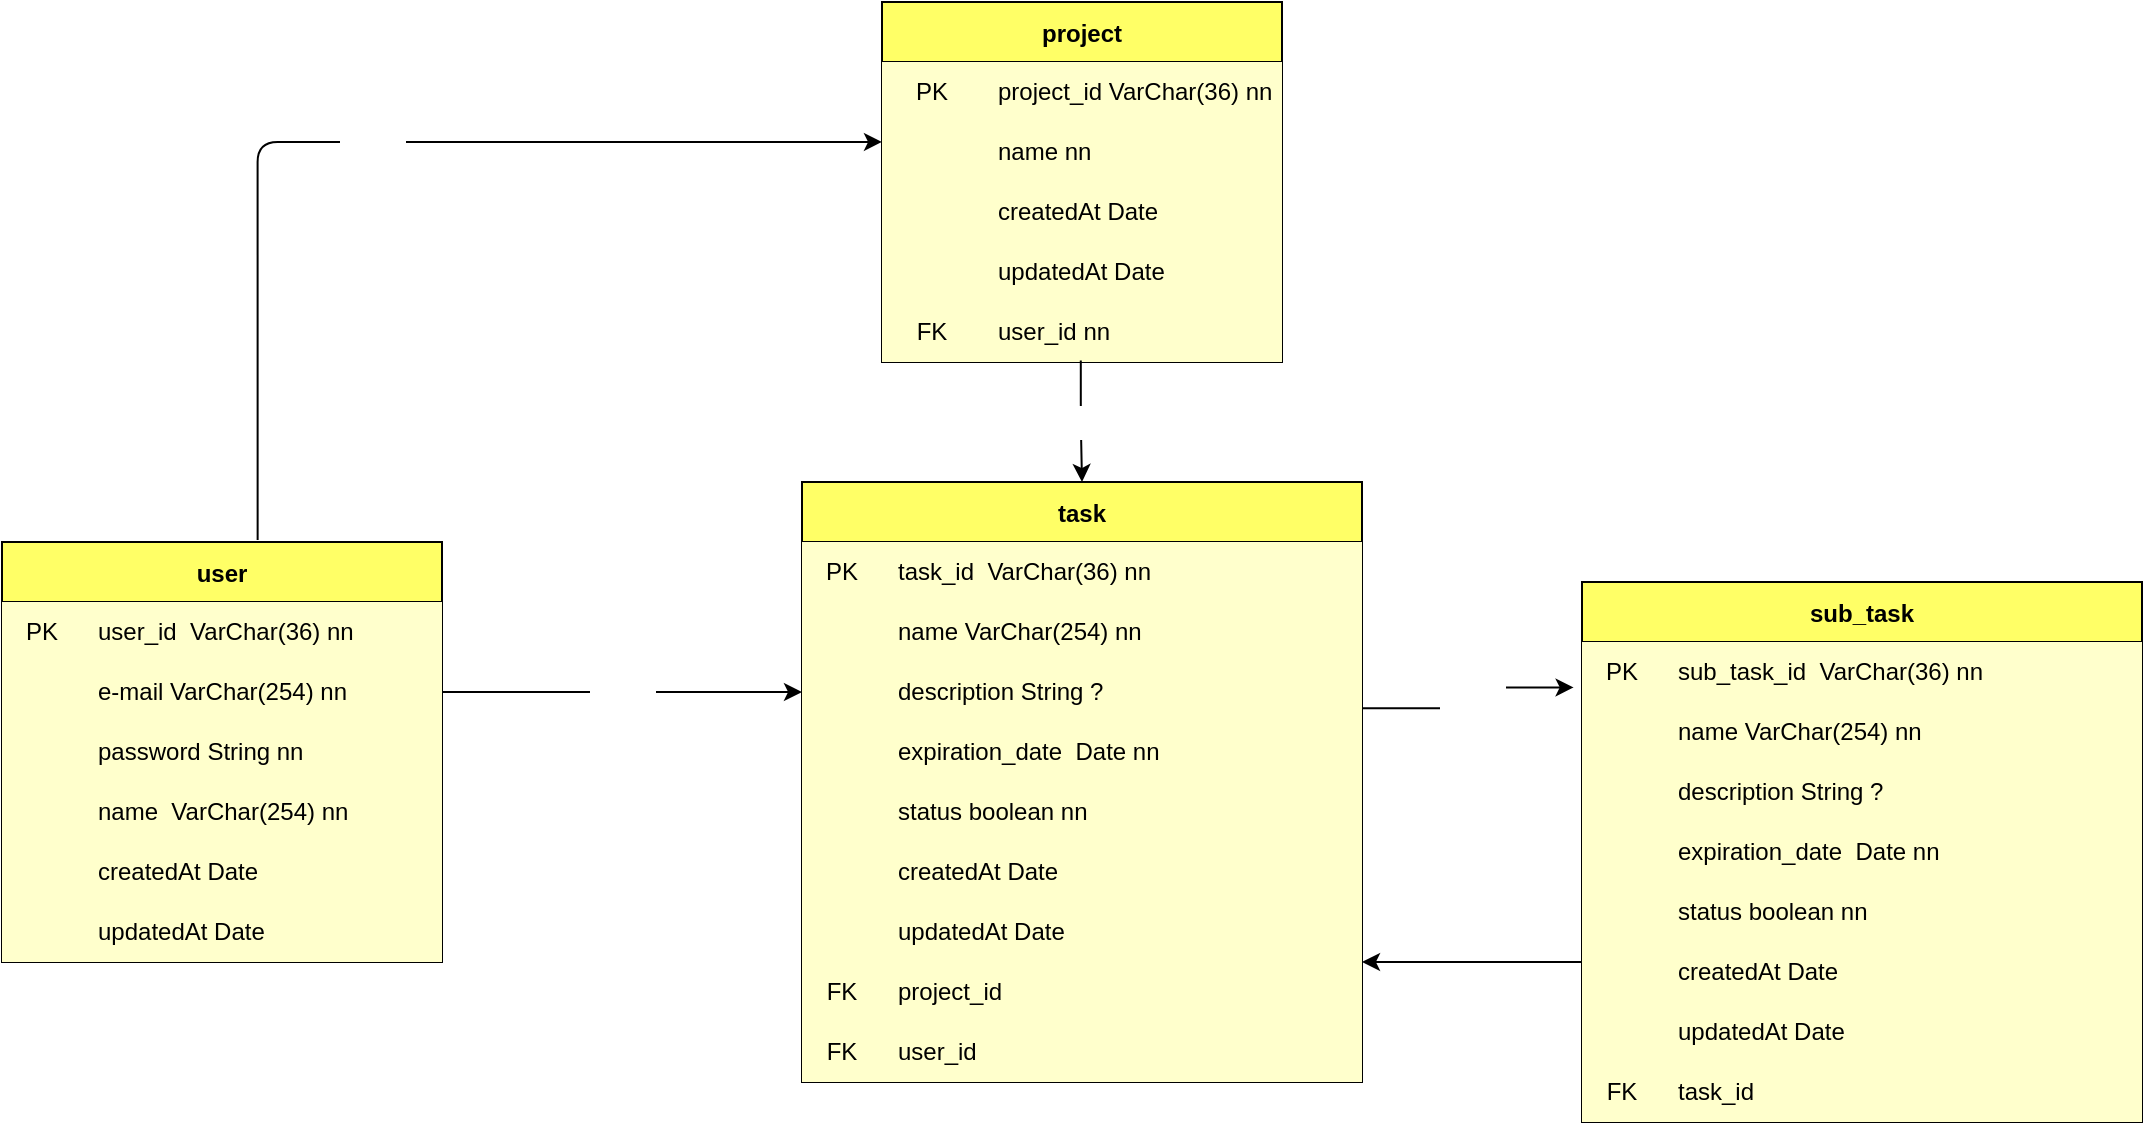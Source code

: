 <mxfile>
    <diagram id="Ksz-za2FM8zo5IFq9um-" name="Page-1">
        <mxGraphModel dx="1557" dy="1068" grid="1" gridSize="10" guides="1" tooltips="1" connect="1" arrows="1" fold="1" page="0" pageScale="1" pageWidth="850" pageHeight="1100" math="0" shadow="0">
            <root>
                <mxCell id="0"/>
                <mxCell id="1" parent="0"/>
                <mxCell id="56" value="user" style="shape=table;startSize=30;container=1;collapsible=0;childLayout=tableLayout;fixedRows=1;rowLines=0;fontStyle=1;fillStyle=auto;fontColor=#000;fillColor=#FFFF66;" vertex="1" parent="1">
                    <mxGeometry x="-80" y="260" width="220" height="210" as="geometry"/>
                </mxCell>
                <mxCell id="66" value="" style="shape=tableRow;horizontal=0;startSize=0;swimlaneHead=0;swimlaneBody=0;top=0;left=0;bottom=0;right=0;collapsible=0;dropTarget=0;fillColor=#FFFFCC;points=[[0,0.5],[1,0.5]];portConstraint=eastwest;fillStyle=auto;fontColor=#000;" vertex="1" parent="56">
                    <mxGeometry y="30" width="220" height="30" as="geometry"/>
                </mxCell>
                <mxCell id="67" value="PK" style="shape=partialRectangle;html=1;whiteSpace=wrap;connectable=0;fillColor=#FFFFCC;top=0;left=0;bottom=0;right=0;overflow=hidden;fillStyle=auto;fontColor=#000;" vertex="1" parent="66">
                    <mxGeometry width="40" height="30" as="geometry">
                        <mxRectangle width="40" height="30" as="alternateBounds"/>
                    </mxGeometry>
                </mxCell>
                <mxCell id="68" value="user_id&amp;nbsp; VarChar(36) nn" style="shape=partialRectangle;html=1;whiteSpace=wrap;connectable=0;fillColor=#FFFFCC;top=0;left=0;bottom=0;right=0;align=left;spacingLeft=6;overflow=hidden;fillStyle=auto;fontColor=#000;" vertex="1" parent="66">
                    <mxGeometry x="40" width="180" height="30" as="geometry">
                        <mxRectangle width="180" height="30" as="alternateBounds"/>
                    </mxGeometry>
                </mxCell>
                <mxCell id="57" value="" style="shape=tableRow;horizontal=0;startSize=0;swimlaneHead=0;swimlaneBody=0;top=0;left=0;bottom=0;right=0;collapsible=0;dropTarget=0;fillColor=#FFFFCC;points=[[0,0.5],[1,0.5]];portConstraint=eastwest;fillStyle=auto;fontColor=#000;" vertex="1" parent="56">
                    <mxGeometry y="60" width="220" height="30" as="geometry"/>
                </mxCell>
                <mxCell id="58" value="" style="shape=partialRectangle;html=1;whiteSpace=wrap;connectable=0;fillColor=#FFFFCC;top=0;left=0;bottom=0;right=0;overflow=hidden;pointerEvents=1;fillStyle=auto;fontColor=#000;" vertex="1" parent="57">
                    <mxGeometry width="40" height="30" as="geometry">
                        <mxRectangle width="40" height="30" as="alternateBounds"/>
                    </mxGeometry>
                </mxCell>
                <mxCell id="59" value="e-mail VarChar(254) nn" style="shape=partialRectangle;html=1;whiteSpace=wrap;connectable=0;fillColor=#FFFFCC;top=0;left=0;bottom=0;right=0;align=left;spacingLeft=6;overflow=hidden;fillStyle=auto;fontColor=#000;" vertex="1" parent="57">
                    <mxGeometry x="40" width="180" height="30" as="geometry">
                        <mxRectangle width="180" height="30" as="alternateBounds"/>
                    </mxGeometry>
                </mxCell>
                <mxCell id="60" value="" style="shape=tableRow;horizontal=0;startSize=0;swimlaneHead=0;swimlaneBody=0;top=0;left=0;bottom=0;right=0;collapsible=0;dropTarget=0;fillColor=#FFFFCC;points=[[0,0.5],[1,0.5]];portConstraint=eastwest;fillStyle=auto;fontColor=#000;" vertex="1" parent="56">
                    <mxGeometry y="90" width="220" height="30" as="geometry"/>
                </mxCell>
                <mxCell id="61" value="" style="shape=partialRectangle;html=1;whiteSpace=wrap;connectable=0;fillColor=#FFFFCC;top=0;left=0;bottom=0;right=0;overflow=hidden;fillStyle=auto;fontColor=#000;" vertex="1" parent="60">
                    <mxGeometry width="40" height="30" as="geometry">
                        <mxRectangle width="40" height="30" as="alternateBounds"/>
                    </mxGeometry>
                </mxCell>
                <mxCell id="62" value="password String nn" style="shape=partialRectangle;html=1;whiteSpace=wrap;connectable=0;fillColor=#FFFFCC;top=0;left=0;bottom=0;right=0;align=left;spacingLeft=6;overflow=hidden;fillStyle=auto;fontColor=#000;" vertex="1" parent="60">
                    <mxGeometry x="40" width="180" height="30" as="geometry">
                        <mxRectangle width="180" height="30" as="alternateBounds"/>
                    </mxGeometry>
                </mxCell>
                <mxCell id="63" value="" style="shape=tableRow;horizontal=0;startSize=0;swimlaneHead=0;swimlaneBody=0;top=0;left=0;bottom=0;right=0;collapsible=0;dropTarget=0;fillColor=#FFFFCC;points=[[0,0.5],[1,0.5]];portConstraint=eastwest;fillStyle=auto;fontColor=#000;" vertex="1" parent="56">
                    <mxGeometry y="120" width="220" height="30" as="geometry"/>
                </mxCell>
                <mxCell id="64" value="" style="shape=partialRectangle;html=1;whiteSpace=wrap;connectable=0;fillColor=#FFFFCC;top=0;left=0;bottom=0;right=0;overflow=hidden;fillStyle=auto;fontColor=#000;" vertex="1" parent="63">
                    <mxGeometry width="40" height="30" as="geometry">
                        <mxRectangle width="40" height="30" as="alternateBounds"/>
                    </mxGeometry>
                </mxCell>
                <mxCell id="65" value="name&amp;nbsp; VarChar(254) nn" style="shape=partialRectangle;html=1;whiteSpace=wrap;connectable=0;fillColor=#FFFFCC;top=0;left=0;bottom=0;right=0;align=left;spacingLeft=6;overflow=hidden;fillStyle=auto;fontColor=#000;" vertex="1" parent="63">
                    <mxGeometry x="40" width="180" height="30" as="geometry">
                        <mxRectangle width="180" height="30" as="alternateBounds"/>
                    </mxGeometry>
                </mxCell>
                <mxCell id="257" value="" style="shape=tableRow;horizontal=0;startSize=0;swimlaneHead=0;swimlaneBody=0;top=0;left=0;bottom=0;right=0;collapsible=0;dropTarget=0;fillColor=#FFFFCC;points=[[0,0.5],[1,0.5]];portConstraint=eastwest;fillStyle=auto;fontColor=#000;" vertex="1" parent="56">
                    <mxGeometry y="150" width="220" height="30" as="geometry"/>
                </mxCell>
                <mxCell id="258" value="" style="shape=partialRectangle;html=1;whiteSpace=wrap;connectable=0;fillColor=#FFFFCC;top=0;left=0;bottom=0;right=0;overflow=hidden;pointerEvents=1;fillStyle=auto;fontColor=#000;" vertex="1" parent="257">
                    <mxGeometry width="40" height="30" as="geometry">
                        <mxRectangle width="40" height="30" as="alternateBounds"/>
                    </mxGeometry>
                </mxCell>
                <mxCell id="259" value="createdAt Date" style="shape=partialRectangle;html=1;whiteSpace=wrap;connectable=0;fillColor=#FFFFCC;top=0;left=0;bottom=0;right=0;align=left;spacingLeft=6;overflow=hidden;fillStyle=auto;fontColor=#000;" vertex="1" parent="257">
                    <mxGeometry x="40" width="180" height="30" as="geometry">
                        <mxRectangle width="180" height="30" as="alternateBounds"/>
                    </mxGeometry>
                </mxCell>
                <mxCell id="260" value="" style="shape=tableRow;horizontal=0;startSize=0;swimlaneHead=0;swimlaneBody=0;top=0;left=0;bottom=0;right=0;collapsible=0;dropTarget=0;fillColor=#FFFFCC;points=[[0,0.5],[1,0.5]];portConstraint=eastwest;fillStyle=auto;fontColor=#000;" vertex="1" parent="56">
                    <mxGeometry y="180" width="220" height="30" as="geometry"/>
                </mxCell>
                <mxCell id="261" value="" style="shape=partialRectangle;html=1;whiteSpace=wrap;connectable=0;fillColor=#FFFFCC;top=0;left=0;bottom=0;right=0;overflow=hidden;pointerEvents=1;fillStyle=auto;fontColor=#000;" vertex="1" parent="260">
                    <mxGeometry width="40" height="30" as="geometry">
                        <mxRectangle width="40" height="30" as="alternateBounds"/>
                    </mxGeometry>
                </mxCell>
                <mxCell id="262" value="updatedAt Date" style="shape=partialRectangle;html=1;whiteSpace=wrap;connectable=0;fillColor=#FFFFCC;top=0;left=0;bottom=0;right=0;align=left;spacingLeft=6;overflow=hidden;fillStyle=auto;fontColor=#000;" vertex="1" parent="260">
                    <mxGeometry x="40" width="180" height="30" as="geometry">
                        <mxRectangle width="180" height="30" as="alternateBounds"/>
                    </mxGeometry>
                </mxCell>
                <mxCell id="70" value="project" style="shape=table;startSize=30;container=1;collapsible=0;childLayout=tableLayout;fixedRows=1;rowLines=0;fontStyle=1;fillStyle=auto;fontColor=#000;fillColor=#FFFF66;" vertex="1" parent="1">
                    <mxGeometry x="360" y="-10" width="200" height="180.0" as="geometry"/>
                </mxCell>
                <mxCell id="71" value="" style="shape=tableRow;horizontal=0;startSize=0;swimlaneHead=0;swimlaneBody=0;top=0;left=0;bottom=0;right=0;collapsible=0;dropTarget=0;fillColor=#FFFFCC;points=[[0,0.5],[1,0.5]];portConstraint=eastwest;fillStyle=auto;fontColor=#000;" vertex="1" parent="70">
                    <mxGeometry y="30" width="200" height="30" as="geometry"/>
                </mxCell>
                <mxCell id="72" value="PK" style="shape=partialRectangle;html=1;whiteSpace=wrap;connectable=0;fillColor=#FFFFCC;top=0;left=0;bottom=0;right=0;overflow=hidden;fillStyle=auto;fontColor=#000;" vertex="1" parent="71">
                    <mxGeometry width="50" height="30" as="geometry">
                        <mxRectangle width="50" height="30" as="alternateBounds"/>
                    </mxGeometry>
                </mxCell>
                <mxCell id="73" value="project_id VarChar(36) nn" style="shape=partialRectangle;html=1;whiteSpace=wrap;connectable=0;fillColor=#FFFFCC;top=0;left=0;bottom=0;right=0;align=left;spacingLeft=6;overflow=hidden;fillStyle=auto;fontColor=#000;" vertex="1" parent="71">
                    <mxGeometry x="50" width="150" height="30" as="geometry">
                        <mxRectangle width="150" height="30" as="alternateBounds"/>
                    </mxGeometry>
                </mxCell>
                <mxCell id="74" value="" style="shape=tableRow;horizontal=0;startSize=0;swimlaneHead=0;swimlaneBody=0;top=0;left=0;bottom=0;right=0;collapsible=0;dropTarget=0;fillColor=#FFFFCC;points=[[0,0.5],[1,0.5]];portConstraint=eastwest;fillStyle=auto;fontColor=#000;" vertex="1" parent="70">
                    <mxGeometry y="60" width="200" height="30" as="geometry"/>
                </mxCell>
                <mxCell id="75" value="" style="shape=partialRectangle;html=1;whiteSpace=wrap;connectable=0;fillColor=#FFFFCC;top=0;left=0;bottom=0;right=0;overflow=hidden;pointerEvents=1;fillStyle=auto;fontColor=#000;" vertex="1" parent="74">
                    <mxGeometry width="50" height="30" as="geometry">
                        <mxRectangle width="50" height="30" as="alternateBounds"/>
                    </mxGeometry>
                </mxCell>
                <mxCell id="76" value="name nn" style="shape=partialRectangle;html=1;whiteSpace=wrap;connectable=0;fillColor=#FFFFCC;top=0;left=0;bottom=0;right=0;align=left;spacingLeft=6;overflow=hidden;fillStyle=auto;fontColor=#000;" vertex="1" parent="74">
                    <mxGeometry x="50" width="150" height="30" as="geometry">
                        <mxRectangle width="150" height="30" as="alternateBounds"/>
                    </mxGeometry>
                </mxCell>
                <mxCell id="184" value="" style="shape=tableRow;horizontal=0;startSize=0;swimlaneHead=0;swimlaneBody=0;top=0;left=0;bottom=0;right=0;collapsible=0;dropTarget=0;fillColor=#FFFFCC;points=[[0,0.5],[1,0.5]];portConstraint=eastwest;fillStyle=auto;fontColor=#000;" vertex="1" parent="70">
                    <mxGeometry y="90" width="200" height="30" as="geometry"/>
                </mxCell>
                <mxCell id="185" value="" style="shape=partialRectangle;html=1;whiteSpace=wrap;connectable=0;fillColor=#FFFFCC;top=0;left=0;bottom=0;right=0;overflow=hidden;pointerEvents=1;fillStyle=auto;fontColor=#000;" vertex="1" parent="184">
                    <mxGeometry width="50" height="30" as="geometry">
                        <mxRectangle width="50" height="30" as="alternateBounds"/>
                    </mxGeometry>
                </mxCell>
                <mxCell id="186" value="createdAt Date" style="shape=partialRectangle;html=1;whiteSpace=wrap;connectable=0;fillColor=#FFFFCC;top=0;left=0;bottom=0;right=0;align=left;spacingLeft=6;overflow=hidden;fillStyle=auto;fontColor=#000;" vertex="1" parent="184">
                    <mxGeometry x="50" width="150" height="30" as="geometry">
                        <mxRectangle width="150" height="30" as="alternateBounds"/>
                    </mxGeometry>
                </mxCell>
                <mxCell id="187" value="" style="shape=tableRow;horizontal=0;startSize=0;swimlaneHead=0;swimlaneBody=0;top=0;left=0;bottom=0;right=0;collapsible=0;dropTarget=0;fillColor=#FFFFCC;points=[[0,0.5],[1,0.5]];portConstraint=eastwest;fillStyle=auto;fontColor=#000;" vertex="1" parent="70">
                    <mxGeometry y="120" width="200" height="30" as="geometry"/>
                </mxCell>
                <mxCell id="188" value="" style="shape=partialRectangle;html=1;whiteSpace=wrap;connectable=0;fillColor=#FFFFCC;top=0;left=0;bottom=0;right=0;overflow=hidden;pointerEvents=1;fillStyle=auto;fontColor=#000;" vertex="1" parent="187">
                    <mxGeometry width="50" height="30" as="geometry">
                        <mxRectangle width="50" height="30" as="alternateBounds"/>
                    </mxGeometry>
                </mxCell>
                <mxCell id="189" value="updatedAt Date" style="shape=partialRectangle;html=1;whiteSpace=wrap;connectable=0;fillColor=#FFFFCC;top=0;left=0;bottom=0;right=0;align=left;spacingLeft=6;overflow=hidden;fillStyle=auto;fontColor=#000;" vertex="1" parent="187">
                    <mxGeometry x="50" width="150" height="30" as="geometry">
                        <mxRectangle width="150" height="30" as="alternateBounds"/>
                    </mxGeometry>
                </mxCell>
                <mxCell id="77" value="" style="shape=tableRow;horizontal=0;startSize=0;swimlaneHead=0;swimlaneBody=0;top=0;left=0;bottom=0;right=0;collapsible=0;dropTarget=0;fillColor=#FFFFCC;points=[[0,0.5],[1,0.5]];portConstraint=eastwest;fillStyle=auto;fontColor=#000;" vertex="1" parent="70">
                    <mxGeometry y="150" width="200" height="30" as="geometry"/>
                </mxCell>
                <mxCell id="78" value="FK" style="shape=partialRectangle;html=1;whiteSpace=wrap;connectable=0;fillColor=#FFFFCC;top=0;left=0;bottom=0;right=0;overflow=hidden;fillStyle=auto;fontColor=#000;" vertex="1" parent="77">
                    <mxGeometry width="50" height="30" as="geometry">
                        <mxRectangle width="50" height="30" as="alternateBounds"/>
                    </mxGeometry>
                </mxCell>
                <mxCell id="79" value="user_id nn" style="shape=partialRectangle;html=1;whiteSpace=wrap;connectable=0;fillColor=#FFFFCC;top=0;left=0;bottom=0;right=0;align=left;spacingLeft=6;overflow=hidden;fillStyle=auto;fontColor=#000;" vertex="1" parent="77">
                    <mxGeometry x="50" width="150" height="30" as="geometry">
                        <mxRectangle width="150" height="30" as="alternateBounds"/>
                    </mxGeometry>
                </mxCell>
                <mxCell id="83" value="task" style="shape=table;startSize=30;container=1;collapsible=0;childLayout=tableLayout;fixedRows=1;rowLines=0;fontStyle=1;fillStyle=auto;fontColor=#000;fillColor=#FFFF66;" vertex="1" parent="1">
                    <mxGeometry x="320" y="230" width="280.0" height="300" as="geometry"/>
                </mxCell>
                <mxCell id="84" value="" style="shape=tableRow;horizontal=0;startSize=0;swimlaneHead=0;swimlaneBody=0;top=0;left=0;bottom=0;right=0;collapsible=0;dropTarget=0;fillColor=#FFFFCC;points=[[0,0.5],[1,0.5]];portConstraint=eastwest;fillStyle=auto;fontColor=#000;" vertex="1" parent="83">
                    <mxGeometry y="30" width="280.0" height="30" as="geometry"/>
                </mxCell>
                <mxCell id="85" value="PK" style="shape=partialRectangle;html=1;whiteSpace=wrap;connectable=0;fillColor=#FFFFCC;top=0;left=0;bottom=0;right=0;overflow=hidden;fillStyle=auto;fontColor=#000;" vertex="1" parent="84">
                    <mxGeometry width="40" height="30" as="geometry">
                        <mxRectangle width="40" height="30" as="alternateBounds"/>
                    </mxGeometry>
                </mxCell>
                <mxCell id="86" value="task_id&amp;nbsp; VarChar(36) nn" style="shape=partialRectangle;html=1;whiteSpace=wrap;connectable=0;fillColor=#FFFFCC;top=0;left=0;bottom=0;right=0;align=left;spacingLeft=6;overflow=hidden;fillStyle=auto;fontColor=#000;" vertex="1" parent="84">
                    <mxGeometry x="40" width="240" height="30" as="geometry">
                        <mxRectangle width="240" height="30" as="alternateBounds"/>
                    </mxGeometry>
                </mxCell>
                <mxCell id="87" value="" style="shape=tableRow;horizontal=0;startSize=0;swimlaneHead=0;swimlaneBody=0;top=0;left=0;bottom=0;right=0;collapsible=0;dropTarget=0;fillColor=#FFFFCC;points=[[0,0.5],[1,0.5]];portConstraint=eastwest;fillStyle=auto;fontColor=#000;" vertex="1" parent="83">
                    <mxGeometry y="60" width="280.0" height="30" as="geometry"/>
                </mxCell>
                <mxCell id="88" value="" style="shape=partialRectangle;html=1;whiteSpace=wrap;connectable=0;fillColor=#FFFFCC;top=0;left=0;bottom=0;right=0;overflow=hidden;pointerEvents=1;fillStyle=auto;fontColor=#000;" vertex="1" parent="87">
                    <mxGeometry width="40" height="30" as="geometry">
                        <mxRectangle width="40" height="30" as="alternateBounds"/>
                    </mxGeometry>
                </mxCell>
                <mxCell id="89" value="name VarChar(254) nn" style="shape=partialRectangle;html=1;whiteSpace=wrap;connectable=0;fillColor=#FFFFCC;top=0;left=0;bottom=0;right=0;align=left;spacingLeft=6;overflow=hidden;fillStyle=auto;fontColor=#000;" vertex="1" parent="87">
                    <mxGeometry x="40" width="240" height="30" as="geometry">
                        <mxRectangle width="240" height="30" as="alternateBounds"/>
                    </mxGeometry>
                </mxCell>
                <mxCell id="90" value="" style="shape=tableRow;horizontal=0;startSize=0;swimlaneHead=0;swimlaneBody=0;top=0;left=0;bottom=0;right=0;collapsible=0;dropTarget=0;fillColor=#FFFFCC;points=[[0,0.5],[1,0.5]];portConstraint=eastwest;fillStyle=auto;fontColor=#000;" vertex="1" parent="83">
                    <mxGeometry y="90" width="280.0" height="30" as="geometry"/>
                </mxCell>
                <mxCell id="91" value="" style="shape=partialRectangle;html=1;whiteSpace=wrap;connectable=0;fillColor=#FFFFCC;top=0;left=0;bottom=0;right=0;overflow=hidden;fillStyle=auto;fontColor=#000;" vertex="1" parent="90">
                    <mxGeometry width="40" height="30" as="geometry">
                        <mxRectangle width="40" height="30" as="alternateBounds"/>
                    </mxGeometry>
                </mxCell>
                <mxCell id="92" value="description String ?" style="shape=partialRectangle;html=1;whiteSpace=wrap;connectable=0;fillColor=#FFFFCC;top=0;left=0;bottom=0;right=0;align=left;spacingLeft=6;overflow=hidden;fillStyle=auto;fontColor=#000;" vertex="1" parent="90">
                    <mxGeometry x="40" width="240" height="30" as="geometry">
                        <mxRectangle width="240" height="30" as="alternateBounds"/>
                    </mxGeometry>
                </mxCell>
                <mxCell id="93" value="" style="shape=tableRow;horizontal=0;startSize=0;swimlaneHead=0;swimlaneBody=0;top=0;left=0;bottom=0;right=0;collapsible=0;dropTarget=0;fillColor=#FFFFCC;points=[[0,0.5],[1,0.5]];portConstraint=eastwest;fillStyle=auto;fontColor=#000;" vertex="1" parent="83">
                    <mxGeometry y="120" width="280.0" height="30" as="geometry"/>
                </mxCell>
                <mxCell id="94" value="" style="shape=partialRectangle;html=1;whiteSpace=wrap;connectable=0;fillColor=#FFFFCC;top=0;left=0;bottom=0;right=0;overflow=hidden;fillStyle=auto;fontColor=#000;" vertex="1" parent="93">
                    <mxGeometry width="40" height="30" as="geometry">
                        <mxRectangle width="40" height="30" as="alternateBounds"/>
                    </mxGeometry>
                </mxCell>
                <mxCell id="95" value="expiration_date&amp;nbsp; Date nn" style="shape=partialRectangle;html=1;whiteSpace=wrap;connectable=0;fillColor=#FFFFCC;top=0;left=0;bottom=0;right=0;align=left;spacingLeft=6;overflow=hidden;fillStyle=auto;fontColor=#000;" vertex="1" parent="93">
                    <mxGeometry x="40" width="240" height="30" as="geometry">
                        <mxRectangle width="240" height="30" as="alternateBounds"/>
                    </mxGeometry>
                </mxCell>
                <mxCell id="96" value="" style="shape=tableRow;horizontal=0;startSize=0;swimlaneHead=0;swimlaneBody=0;top=0;left=0;bottom=0;right=0;collapsible=0;dropTarget=0;fillColor=#FFFFCC;points=[[0,0.5],[1,0.5]];portConstraint=eastwest;fillStyle=auto;fontColor=#000;" vertex="1" parent="83">
                    <mxGeometry y="150" width="280.0" height="30" as="geometry"/>
                </mxCell>
                <mxCell id="97" value="" style="shape=partialRectangle;html=1;whiteSpace=wrap;connectable=0;fillColor=#FFFFCC;top=0;left=0;bottom=0;right=0;overflow=hidden;fillStyle=auto;fontColor=#000;" vertex="1" parent="96">
                    <mxGeometry width="40" height="30" as="geometry">
                        <mxRectangle width="40" height="30" as="alternateBounds"/>
                    </mxGeometry>
                </mxCell>
                <mxCell id="98" value="status boolean nn" style="shape=partialRectangle;html=1;whiteSpace=wrap;connectable=0;fillColor=#FFFFCC;top=0;left=0;bottom=0;right=0;align=left;spacingLeft=6;overflow=hidden;fillStyle=auto;fontColor=#000;" vertex="1" parent="96">
                    <mxGeometry x="40" width="240" height="30" as="geometry">
                        <mxRectangle width="240" height="30" as="alternateBounds"/>
                    </mxGeometry>
                </mxCell>
                <mxCell id="225" value="" style="shape=tableRow;horizontal=0;startSize=0;swimlaneHead=0;swimlaneBody=0;top=0;left=0;bottom=0;right=0;collapsible=0;dropTarget=0;fillColor=#FFFFCC;points=[[0,0.5],[1,0.5]];portConstraint=eastwest;fillStyle=auto;fontColor=#000;" vertex="1" parent="83">
                    <mxGeometry y="180" width="280.0" height="30" as="geometry"/>
                </mxCell>
                <mxCell id="226" value="" style="shape=partialRectangle;html=1;whiteSpace=wrap;connectable=0;fillColor=#FFFFCC;top=0;left=0;bottom=0;right=0;overflow=hidden;fillStyle=auto;fontColor=#000;" vertex="1" parent="225">
                    <mxGeometry width="40" height="30" as="geometry">
                        <mxRectangle width="40" height="30" as="alternateBounds"/>
                    </mxGeometry>
                </mxCell>
                <mxCell id="227" value="createdAt Date" style="shape=partialRectangle;html=1;whiteSpace=wrap;connectable=0;fillColor=#FFFFCC;top=0;left=0;bottom=0;right=0;align=left;spacingLeft=6;overflow=hidden;fillStyle=auto;fontColor=#000;" vertex="1" parent="225">
                    <mxGeometry x="40" width="240" height="30" as="geometry">
                        <mxRectangle width="240" height="30" as="alternateBounds"/>
                    </mxGeometry>
                </mxCell>
                <mxCell id="254" value="" style="shape=tableRow;horizontal=0;startSize=0;swimlaneHead=0;swimlaneBody=0;top=0;left=0;bottom=0;right=0;collapsible=0;dropTarget=0;fillColor=#FFFFCC;points=[[0,0.5],[1,0.5]];portConstraint=eastwest;fillStyle=auto;fontColor=#000;" vertex="1" parent="83">
                    <mxGeometry y="210" width="280.0" height="30" as="geometry"/>
                </mxCell>
                <mxCell id="255" value="" style="shape=partialRectangle;html=1;whiteSpace=wrap;connectable=0;fillColor=#FFFFCC;top=0;left=0;bottom=0;right=0;overflow=hidden;fillStyle=auto;fontColor=#000;" vertex="1" parent="254">
                    <mxGeometry width="40" height="30" as="geometry">
                        <mxRectangle width="40" height="30" as="alternateBounds"/>
                    </mxGeometry>
                </mxCell>
                <mxCell id="256" value="updatedAt Date" style="shape=partialRectangle;html=1;whiteSpace=wrap;connectable=0;fillColor=#FFFFCC;top=0;left=0;bottom=0;right=0;align=left;spacingLeft=6;overflow=hidden;fillStyle=auto;fontColor=#000;" vertex="1" parent="254">
                    <mxGeometry x="40" width="240" height="30" as="geometry">
                        <mxRectangle width="240" height="30" as="alternateBounds"/>
                    </mxGeometry>
                </mxCell>
                <mxCell id="115" value="" style="shape=tableRow;horizontal=0;startSize=0;swimlaneHead=0;swimlaneBody=0;top=0;left=0;bottom=0;right=0;collapsible=0;dropTarget=0;fillColor=#FFFFCC;points=[[0,0.5],[1,0.5]];portConstraint=eastwest;fillStyle=auto;fontColor=#000;" vertex="1" parent="83">
                    <mxGeometry y="240" width="280.0" height="30" as="geometry"/>
                </mxCell>
                <mxCell id="116" value="FK" style="shape=partialRectangle;html=1;whiteSpace=wrap;connectable=0;fillColor=#FFFFCC;top=0;left=0;bottom=0;right=0;overflow=hidden;fillStyle=auto;fontColor=#000;" vertex="1" parent="115">
                    <mxGeometry width="40" height="30" as="geometry">
                        <mxRectangle width="40" height="30" as="alternateBounds"/>
                    </mxGeometry>
                </mxCell>
                <mxCell id="117" value="project_id" style="shape=partialRectangle;html=1;whiteSpace=wrap;connectable=0;fillColor=#FFFFCC;top=0;left=0;bottom=0;right=0;align=left;spacingLeft=6;overflow=hidden;fillStyle=auto;fontColor=#000;" vertex="1" parent="115">
                    <mxGeometry x="40" width="240" height="30" as="geometry">
                        <mxRectangle width="240" height="30" as="alternateBounds"/>
                    </mxGeometry>
                </mxCell>
                <mxCell id="180" value="" style="whiteSpace=wrap;html=1;fillColor=#FFFF66;fontColor=#000;startSize=30;fontStyle=1;fillStyle=auto;" vertex="1" parent="115">
                    <mxGeometry x="280" width="NaN" height="30" as="geometry">
                        <mxRectangle width="NaN" height="30" as="alternateBounds"/>
                    </mxGeometry>
                </mxCell>
                <mxCell id="159" value="" style="shape=tableRow;horizontal=0;startSize=0;swimlaneHead=0;swimlaneBody=0;top=0;left=0;bottom=0;right=0;collapsible=0;dropTarget=0;fillColor=#FFFFCC;points=[[0,0.5],[1,0.5]];portConstraint=eastwest;fillStyle=auto;fontColor=#000;" vertex="1" parent="83">
                    <mxGeometry y="270" width="280.0" height="30" as="geometry"/>
                </mxCell>
                <mxCell id="160" value="FK" style="shape=partialRectangle;html=1;whiteSpace=wrap;connectable=0;fillColor=#FFFFCC;top=0;left=0;bottom=0;right=0;overflow=hidden;fillStyle=auto;fontColor=#000;" vertex="1" parent="159">
                    <mxGeometry width="40" height="30" as="geometry">
                        <mxRectangle width="40" height="30" as="alternateBounds"/>
                    </mxGeometry>
                </mxCell>
                <mxCell id="161" value="user_id" style="shape=partialRectangle;html=1;whiteSpace=wrap;connectable=0;fillColor=#FFFFCC;top=0;left=0;bottom=0;right=0;align=left;spacingLeft=6;overflow=hidden;fillStyle=auto;fontColor=#000;" vertex="1" parent="159">
                    <mxGeometry x="40" width="240" height="30" as="geometry">
                        <mxRectangle width="240" height="30" as="alternateBounds"/>
                    </mxGeometry>
                </mxCell>
                <mxCell id="181" value="" style="edgeStyle=orthogonalEdgeStyle;html=1;fontSize=14;fontColor=#FFFFFF;" edge="1" parent="1" source="118" target="180">
                    <mxGeometry relative="1" as="geometry"/>
                </mxCell>
                <mxCell id="118" value="sub_task" style="shape=table;startSize=30;container=1;collapsible=0;childLayout=tableLayout;fixedRows=1;rowLines=0;fontStyle=1;fillStyle=auto;fontColor=#000;fillColor=#FFFF66;" vertex="1" parent="1">
                    <mxGeometry x="710" y="280" width="280.0" height="270" as="geometry"/>
                </mxCell>
                <mxCell id="119" value="" style="shape=tableRow;horizontal=0;startSize=0;swimlaneHead=0;swimlaneBody=0;top=0;left=0;bottom=0;right=0;collapsible=0;dropTarget=0;fillColor=#FFFFCC;points=[[0,0.5],[1,0.5]];portConstraint=eastwest;fillStyle=auto;fontColor=#000;" vertex="1" parent="118">
                    <mxGeometry y="30" width="280.0" height="30" as="geometry"/>
                </mxCell>
                <mxCell id="120" value="PK" style="shape=partialRectangle;html=1;whiteSpace=wrap;connectable=0;fillColor=#FFFFCC;top=0;left=0;bottom=0;right=0;overflow=hidden;fillStyle=auto;fontColor=#000;" vertex="1" parent="119">
                    <mxGeometry width="40" height="30" as="geometry">
                        <mxRectangle width="40" height="30" as="alternateBounds"/>
                    </mxGeometry>
                </mxCell>
                <mxCell id="121" value="sub_task_id&amp;nbsp; VarChar(36) nn" style="shape=partialRectangle;html=1;whiteSpace=wrap;connectable=0;fillColor=#FFFFCC;top=0;left=0;bottom=0;right=0;align=left;spacingLeft=6;overflow=hidden;fillStyle=auto;fontColor=#000;" vertex="1" parent="119">
                    <mxGeometry x="40" width="240" height="30" as="geometry">
                        <mxRectangle width="240" height="30" as="alternateBounds"/>
                    </mxGeometry>
                </mxCell>
                <mxCell id="122" value="" style="shape=tableRow;horizontal=0;startSize=0;swimlaneHead=0;swimlaneBody=0;top=0;left=0;bottom=0;right=0;collapsible=0;dropTarget=0;fillColor=#FFFFCC;points=[[0,0.5],[1,0.5]];portConstraint=eastwest;fillStyle=auto;fontColor=#000;" vertex="1" parent="118">
                    <mxGeometry y="60" width="280.0" height="30" as="geometry"/>
                </mxCell>
                <mxCell id="123" value="" style="shape=partialRectangle;html=1;whiteSpace=wrap;connectable=0;fillColor=#FFFFCC;top=0;left=0;bottom=0;right=0;overflow=hidden;pointerEvents=1;fillStyle=auto;fontColor=#000;" vertex="1" parent="122">
                    <mxGeometry width="40" height="30" as="geometry">
                        <mxRectangle width="40" height="30" as="alternateBounds"/>
                    </mxGeometry>
                </mxCell>
                <mxCell id="124" value="name VarChar(254) nn" style="shape=partialRectangle;html=1;whiteSpace=wrap;connectable=0;fillColor=#FFFFCC;top=0;left=0;bottom=0;right=0;align=left;spacingLeft=6;overflow=hidden;fillStyle=auto;fontColor=#000;" vertex="1" parent="122">
                    <mxGeometry x="40" width="240" height="30" as="geometry">
                        <mxRectangle width="240" height="30" as="alternateBounds"/>
                    </mxGeometry>
                </mxCell>
                <mxCell id="125" value="" style="shape=tableRow;horizontal=0;startSize=0;swimlaneHead=0;swimlaneBody=0;top=0;left=0;bottom=0;right=0;collapsible=0;dropTarget=0;fillColor=#FFFFCC;points=[[0,0.5],[1,0.5]];portConstraint=eastwest;fillStyle=auto;fontColor=#000;" vertex="1" parent="118">
                    <mxGeometry y="90" width="280.0" height="30" as="geometry"/>
                </mxCell>
                <mxCell id="126" value="" style="shape=partialRectangle;html=1;whiteSpace=wrap;connectable=0;fillColor=#FFFFCC;top=0;left=0;bottom=0;right=0;overflow=hidden;fillStyle=auto;fontColor=#000;" vertex="1" parent="125">
                    <mxGeometry width="40" height="30" as="geometry">
                        <mxRectangle width="40" height="30" as="alternateBounds"/>
                    </mxGeometry>
                </mxCell>
                <mxCell id="127" value="description String ?" style="shape=partialRectangle;html=1;whiteSpace=wrap;connectable=0;fillColor=#FFFFCC;top=0;left=0;bottom=0;right=0;align=left;spacingLeft=6;overflow=hidden;fillStyle=auto;fontColor=#000;" vertex="1" parent="125">
                    <mxGeometry x="40" width="240" height="30" as="geometry">
                        <mxRectangle width="240" height="30" as="alternateBounds"/>
                    </mxGeometry>
                </mxCell>
                <mxCell id="128" value="" style="shape=tableRow;horizontal=0;startSize=0;swimlaneHead=0;swimlaneBody=0;top=0;left=0;bottom=0;right=0;collapsible=0;dropTarget=0;fillColor=#FFFFCC;points=[[0,0.5],[1,0.5]];portConstraint=eastwest;fillStyle=auto;fontColor=#000;" vertex="1" parent="118">
                    <mxGeometry y="120" width="280.0" height="30" as="geometry"/>
                </mxCell>
                <mxCell id="129" value="" style="shape=partialRectangle;html=1;whiteSpace=wrap;connectable=0;fillColor=#FFFFCC;top=0;left=0;bottom=0;right=0;overflow=hidden;fillStyle=auto;fontColor=#000;" vertex="1" parent="128">
                    <mxGeometry width="40" height="30" as="geometry">
                        <mxRectangle width="40" height="30" as="alternateBounds"/>
                    </mxGeometry>
                </mxCell>
                <mxCell id="130" value="expiration_date&amp;nbsp; Date nn" style="shape=partialRectangle;html=1;whiteSpace=wrap;connectable=0;fillColor=#FFFFCC;top=0;left=0;bottom=0;right=0;align=left;spacingLeft=6;overflow=hidden;fillStyle=auto;fontColor=#000;" vertex="1" parent="128">
                    <mxGeometry x="40" width="240" height="30" as="geometry">
                        <mxRectangle width="240" height="30" as="alternateBounds"/>
                    </mxGeometry>
                </mxCell>
                <mxCell id="131" value="" style="shape=tableRow;horizontal=0;startSize=0;swimlaneHead=0;swimlaneBody=0;top=0;left=0;bottom=0;right=0;collapsible=0;dropTarget=0;fillColor=#FFFFCC;points=[[0,0.5],[1,0.5]];portConstraint=eastwest;fillStyle=auto;fontColor=#000;" vertex="1" parent="118">
                    <mxGeometry y="150" width="280.0" height="30" as="geometry"/>
                </mxCell>
                <mxCell id="132" value="" style="shape=partialRectangle;html=1;whiteSpace=wrap;connectable=0;fillColor=#FFFFCC;top=0;left=0;bottom=0;right=0;overflow=hidden;fillStyle=auto;fontColor=#000;" vertex="1" parent="131">
                    <mxGeometry width="40" height="30" as="geometry">
                        <mxRectangle width="40" height="30" as="alternateBounds"/>
                    </mxGeometry>
                </mxCell>
                <mxCell id="133" value="status boolean nn" style="shape=partialRectangle;html=1;whiteSpace=wrap;connectable=0;fillColor=#FFFFCC;top=0;left=0;bottom=0;right=0;align=left;spacingLeft=6;overflow=hidden;fillStyle=auto;fontColor=#000;" vertex="1" parent="131">
                    <mxGeometry x="40" width="240" height="30" as="geometry">
                        <mxRectangle width="240" height="30" as="alternateBounds"/>
                    </mxGeometry>
                </mxCell>
                <mxCell id="263" value="" style="shape=tableRow;horizontal=0;startSize=0;swimlaneHead=0;swimlaneBody=0;top=0;left=0;bottom=0;right=0;collapsible=0;dropTarget=0;fillColor=#FFFFCC;points=[[0,0.5],[1,0.5]];portConstraint=eastwest;fillStyle=auto;fontColor=#000;" vertex="1" parent="118">
                    <mxGeometry y="180" width="280.0" height="30" as="geometry"/>
                </mxCell>
                <mxCell id="264" value="" style="shape=partialRectangle;html=1;whiteSpace=wrap;connectable=0;fillColor=#FFFFCC;top=0;left=0;bottom=0;right=0;overflow=hidden;pointerEvents=1;fillStyle=auto;fontColor=#000;" vertex="1" parent="263">
                    <mxGeometry width="40" height="30" as="geometry">
                        <mxRectangle width="40" height="30" as="alternateBounds"/>
                    </mxGeometry>
                </mxCell>
                <mxCell id="265" value="createdAt Date" style="shape=partialRectangle;html=1;whiteSpace=wrap;connectable=0;fillColor=#FFFFCC;top=0;left=0;bottom=0;right=0;align=left;spacingLeft=6;overflow=hidden;fillStyle=auto;fontColor=#000;" vertex="1" parent="263">
                    <mxGeometry x="40" width="240" height="30" as="geometry">
                        <mxRectangle width="240" height="30" as="alternateBounds"/>
                    </mxGeometry>
                </mxCell>
                <mxCell id="266" value="" style="shape=tableRow;horizontal=0;startSize=0;swimlaneHead=0;swimlaneBody=0;top=0;left=0;bottom=0;right=0;collapsible=0;dropTarget=0;fillColor=#FFFFCC;points=[[0,0.5],[1,0.5]];portConstraint=eastwest;fillStyle=auto;fontColor=#000;" vertex="1" parent="118">
                    <mxGeometry y="210" width="280.0" height="30" as="geometry"/>
                </mxCell>
                <mxCell id="267" value="" style="shape=partialRectangle;html=1;whiteSpace=wrap;connectable=0;fillColor=#FFFFCC;top=0;left=0;bottom=0;right=0;overflow=hidden;pointerEvents=1;fillStyle=auto;fontColor=#000;" vertex="1" parent="266">
                    <mxGeometry width="40" height="30" as="geometry">
                        <mxRectangle width="40" height="30" as="alternateBounds"/>
                    </mxGeometry>
                </mxCell>
                <mxCell id="268" value="updatedAt Date" style="shape=partialRectangle;html=1;whiteSpace=wrap;connectable=0;fillColor=#FFFFCC;top=0;left=0;bottom=0;right=0;align=left;spacingLeft=6;overflow=hidden;fillStyle=auto;fontColor=#000;" vertex="1" parent="266">
                    <mxGeometry x="40" width="240" height="30" as="geometry">
                        <mxRectangle width="240" height="30" as="alternateBounds"/>
                    </mxGeometry>
                </mxCell>
                <mxCell id="134" value="" style="shape=tableRow;horizontal=0;startSize=0;swimlaneHead=0;swimlaneBody=0;top=0;left=0;bottom=0;right=0;collapsible=0;dropTarget=0;fillColor=#FFFFCC;points=[[0,0.5],[1,0.5]];portConstraint=eastwest;fillStyle=auto;fontColor=#000;" vertex="1" parent="118">
                    <mxGeometry y="240" width="280.0" height="30" as="geometry"/>
                </mxCell>
                <mxCell id="135" value="FK" style="shape=partialRectangle;html=1;whiteSpace=wrap;connectable=0;fillColor=#FFFFCC;top=0;left=0;bottom=0;right=0;overflow=hidden;fillStyle=auto;fontColor=#000;" vertex="1" parent="134">
                    <mxGeometry width="40" height="30" as="geometry">
                        <mxRectangle width="40" height="30" as="alternateBounds"/>
                    </mxGeometry>
                </mxCell>
                <mxCell id="136" value="task_id" style="shape=partialRectangle;html=1;whiteSpace=wrap;connectable=0;fillColor=#FFFFCC;top=0;left=0;bottom=0;right=0;align=left;spacingLeft=6;overflow=hidden;fillStyle=auto;fontColor=#000;" vertex="1" parent="134">
                    <mxGeometry x="40" width="240" height="30" as="geometry">
                        <mxRectangle width="240" height="30" as="alternateBounds"/>
                    </mxGeometry>
                </mxCell>
                <mxCell id="137" value="" style="endArrow=classic;html=1;fontColor=#FFFFFF;exitX=1;exitY=0.5;exitDx=0;exitDy=0;edgeStyle=orthogonalEdgeStyle;" edge="1" parent="1" source="57" target="90">
                    <mxGeometry relative="1" as="geometry">
                        <mxPoint x="140" y="350" as="sourcePoint"/>
                        <mxPoint x="280.0" y="360" as="targetPoint"/>
                    </mxGeometry>
                </mxCell>
                <mxCell id="138" value="(1:M)" style="edgeLabel;resizable=0;html=1;align=center;verticalAlign=middle;fillStyle=auto;fontColor=#FFFFFF;fillColor=#FFFFCC;fontSize=14;" connectable="0" vertex="1" parent="137">
                    <mxGeometry relative="1" as="geometry"/>
                </mxCell>
                <mxCell id="171" value="" style="endArrow=classic;html=1;fontColor=#FFFFFF;exitX=0.581;exitY=-0.005;exitDx=0;exitDy=0;edgeStyle=orthogonalEdgeStyle;exitPerimeter=0;entryX=0;entryY=0.333;entryDx=0;entryDy=0;entryPerimeter=0;" edge="1" parent="1" source="56" target="74">
                    <mxGeometry relative="1" as="geometry">
                        <mxPoint x="110" y="169.39" as="sourcePoint"/>
                        <mxPoint x="290" y="169.39" as="targetPoint"/>
                    </mxGeometry>
                </mxCell>
                <mxCell id="172" value="(1:M)" style="edgeLabel;resizable=0;html=1;align=center;verticalAlign=middle;fillStyle=auto;fontColor=#FFFFFF;fillColor=#FFFFCC;fontSize=14;" connectable="0" vertex="1" parent="171">
                    <mxGeometry relative="1" as="geometry"/>
                </mxCell>
                <mxCell id="173" value="" style="endArrow=classic;html=1;fontColor=#FFFFFF;exitX=0.497;exitY=0.974;exitDx=0;exitDy=0;edgeStyle=orthogonalEdgeStyle;exitPerimeter=0;entryX=0.5;entryY=0;entryDx=0;entryDy=0;" edge="1" parent="1" source="77" target="83">
                    <mxGeometry relative="1" as="geometry">
                        <mxPoint x="170" y="230" as="sourcePoint"/>
                        <mxPoint x="350" y="230" as="targetPoint"/>
                    </mxGeometry>
                </mxCell>
                <mxCell id="174" value="(1:M)" style="edgeLabel;resizable=0;html=1;align=center;verticalAlign=middle;fillStyle=auto;fontColor=#FFFFFF;fillColor=#FFFFCC;fontSize=14;" connectable="0" vertex="1" parent="173">
                    <mxGeometry relative="1" as="geometry"/>
                </mxCell>
                <mxCell id="178" value="" style="endArrow=classic;html=1;fontColor=#FFFFFF;exitX=1.001;exitY=0.771;exitDx=0;exitDy=0;edgeStyle=orthogonalEdgeStyle;exitPerimeter=0;entryX=-0.015;entryY=0.757;entryDx=0;entryDy=0;entryPerimeter=0;" edge="1" parent="1" source="90" target="119">
                    <mxGeometry relative="1" as="geometry">
                        <mxPoint x="660.0" y="99.22" as="sourcePoint"/>
                        <mxPoint x="660.6" y="220" as="targetPoint"/>
                    </mxGeometry>
                </mxCell>
                <mxCell id="179" value="(1:M)" style="edgeLabel;resizable=0;html=1;align=center;verticalAlign=middle;fillStyle=auto;fontColor=#FFFFFF;fillColor=#FFFFCC;fontSize=14;" connectable="0" vertex="1" parent="178">
                    <mxGeometry relative="1" as="geometry"/>
                </mxCell>
            </root>
        </mxGraphModel>
    </diagram>
</mxfile>